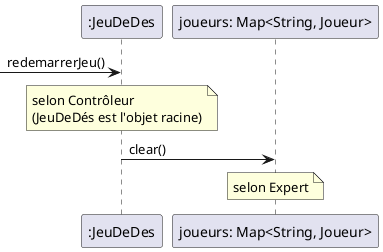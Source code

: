 @startuml RDCU pour redemarrerJeu
participant ":JeuDeDes" as JD
participant "joueurs: Map<String, Joueur>" as M

-> JD : redemarrerJeu()

note over JD
selon Contrôleur
(JeuDeDés est l'objet racine)
end note

JD -> M : clear()

note over M
selon Expert
end note
@enduml
